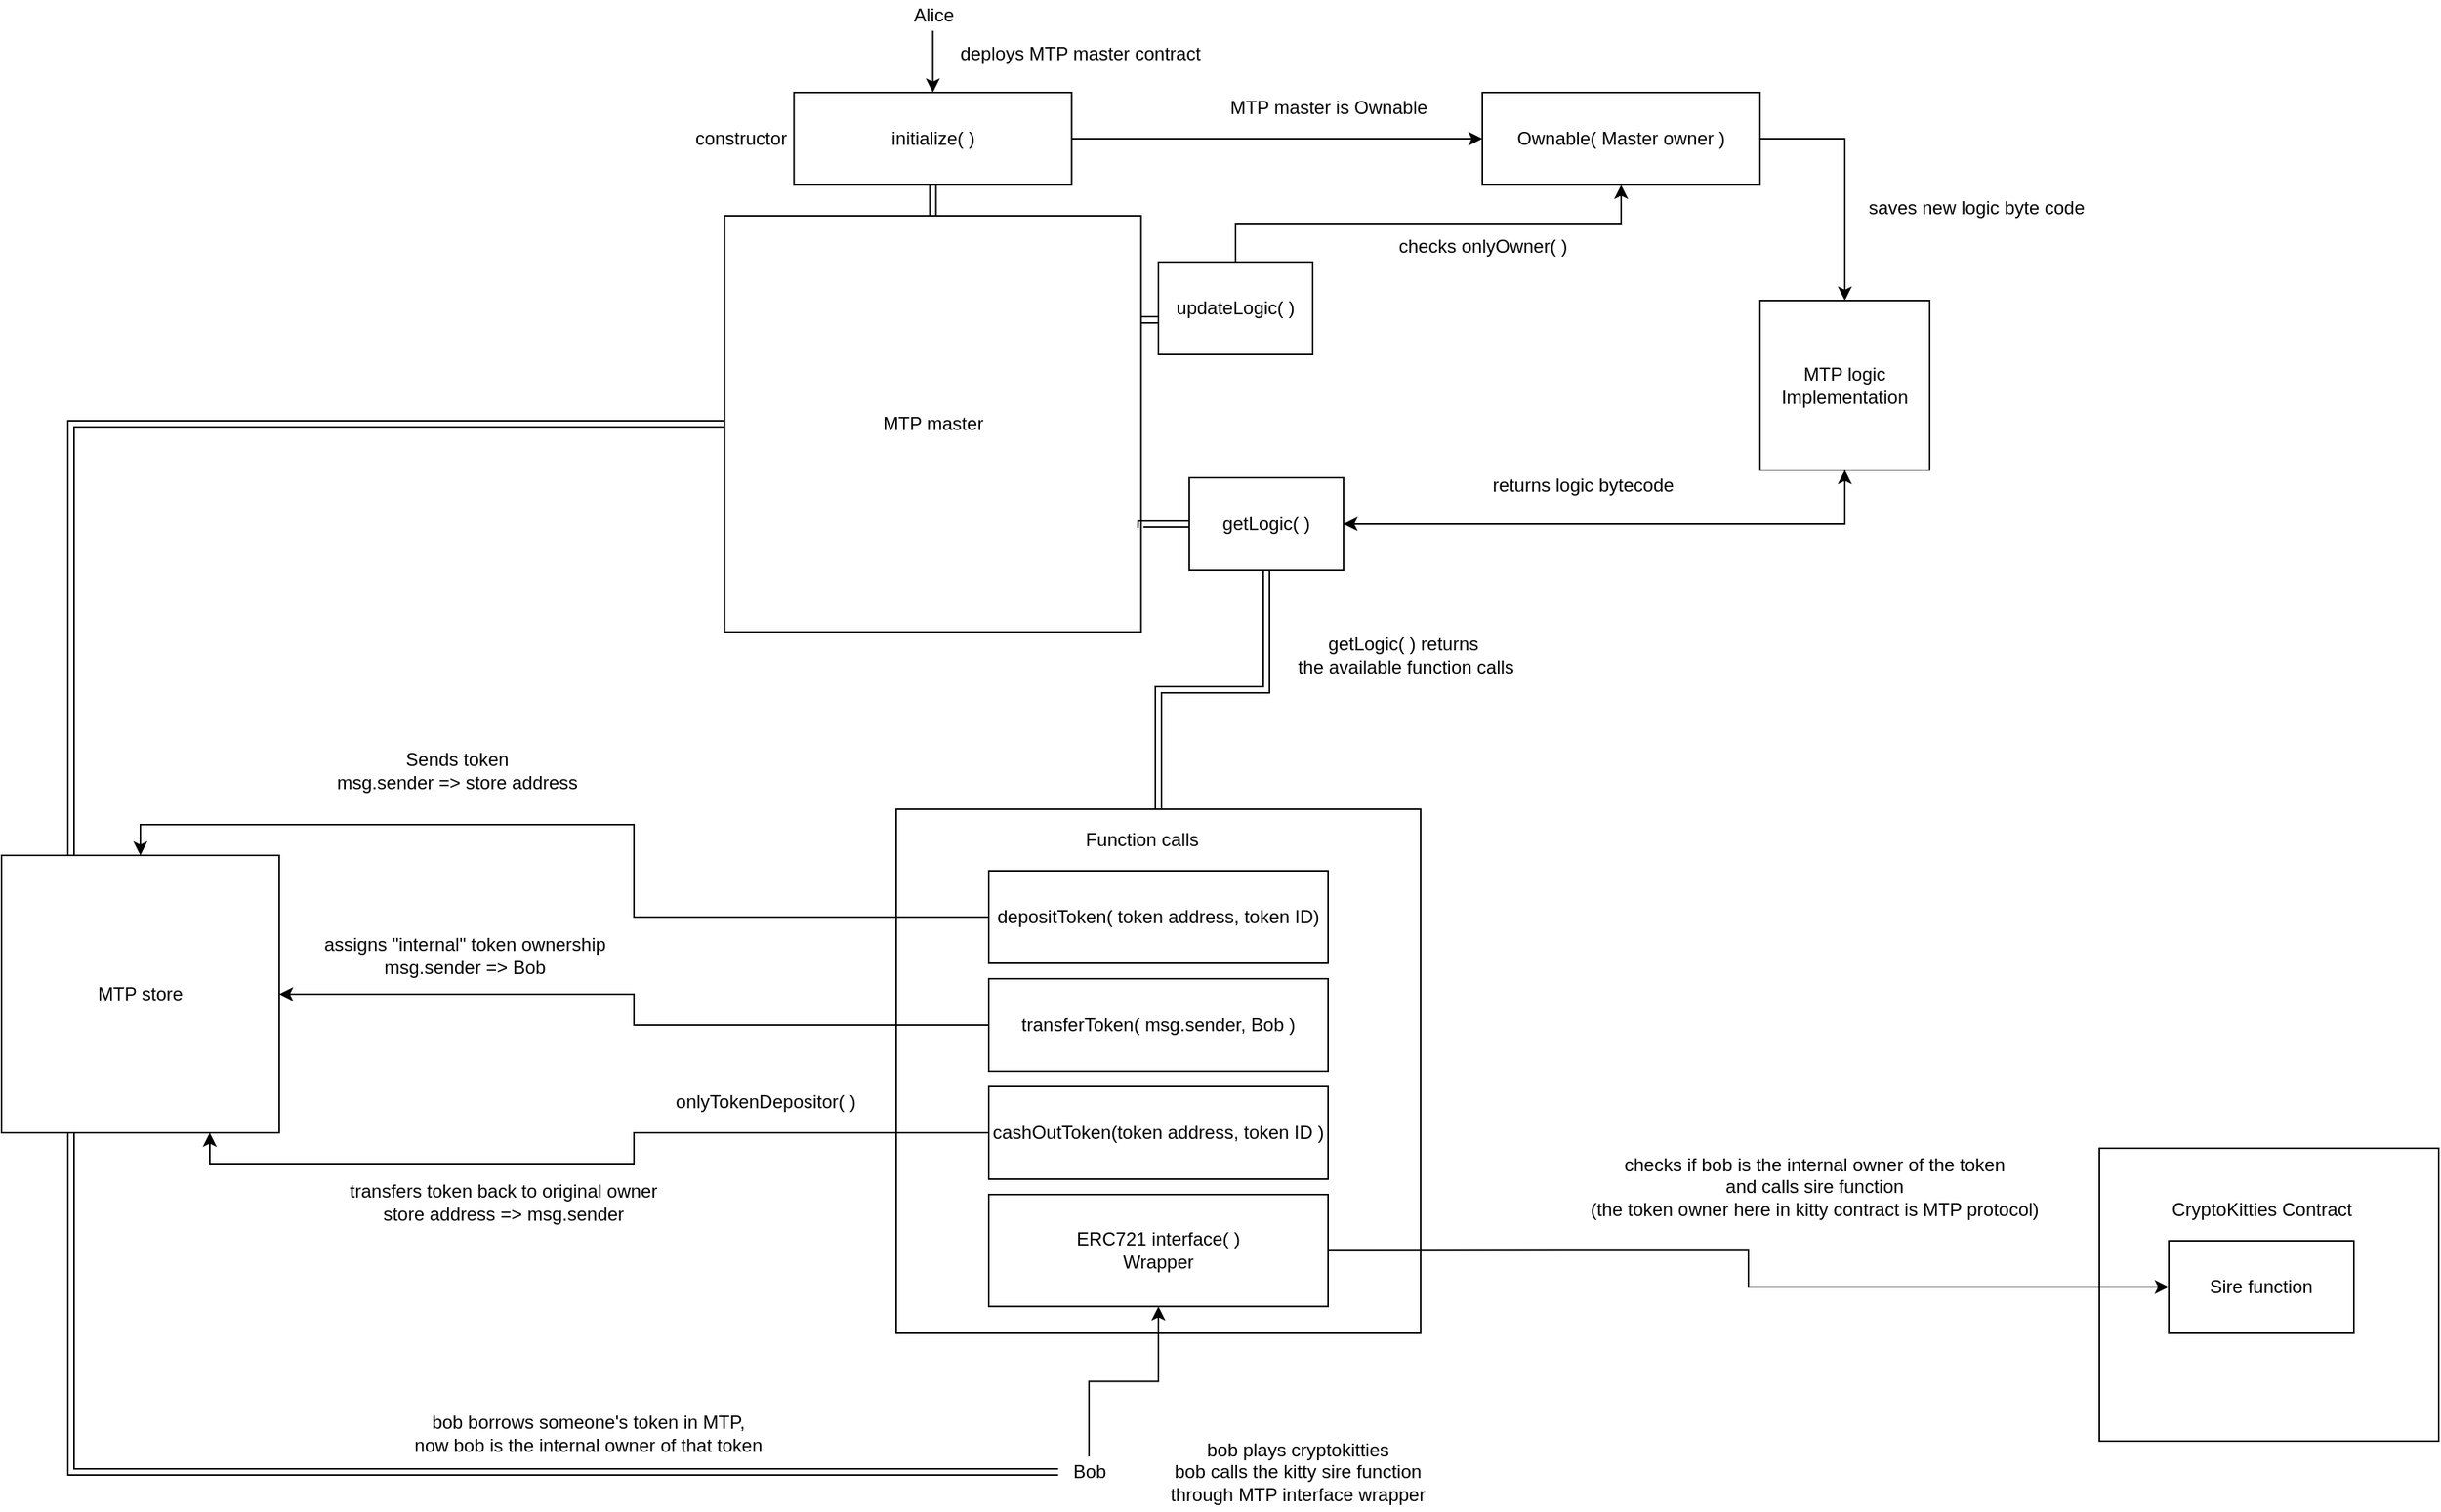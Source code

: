 <mxfile version="12.8.1" type="github"><diagram id="3D07rl92U5rrHxNjkOZ_" name="Page-1"><mxGraphModel dx="2804" dy="872" grid="1" gridSize="10" guides="1" tooltips="1" connect="1" arrows="1" fold="1" page="1" pageScale="1" pageWidth="850" pageHeight="1100" math="0" shadow="0"><root><mxCell id="0"/><mxCell id="1" parent="0"/><mxCell id="4-i0qN0ADv8Q8bPD3oEH-66" value="" style="whiteSpace=wrap;html=1;aspect=fixed;" vertex="1" parent="1"><mxGeometry x="20" y="585" width="340" height="340" as="geometry"/></mxCell><mxCell id="4-i0qN0ADv8Q8bPD3oEH-29" style="edgeStyle=orthogonalEdgeStyle;rounded=0;orthogonalLoop=1;jettySize=auto;html=1;exitX=1;exitY=0.25;exitDx=0;exitDy=0;shape=link;" edge="1" parent="1" source="4-i0qN0ADv8Q8bPD3oEH-1" target="4-i0qN0ADv8Q8bPD3oEH-5"><mxGeometry relative="1" as="geometry"/></mxCell><mxCell id="4-i0qN0ADv8Q8bPD3oEH-1" value="MTP master" style="whiteSpace=wrap;html=1;aspect=fixed;" vertex="1" parent="1"><mxGeometry x="-91.25" y="200" width="270" height="270" as="geometry"/></mxCell><mxCell id="4-i0qN0ADv8Q8bPD3oEH-88" style="edgeStyle=orthogonalEdgeStyle;shape=link;rounded=0;orthogonalLoop=1;jettySize=auto;html=1;exitX=0.25;exitY=0;exitDx=0;exitDy=0;entryX=0;entryY=0.5;entryDx=0;entryDy=0;" edge="1" parent="1" source="4-i0qN0ADv8Q8bPD3oEH-2" target="4-i0qN0ADv8Q8bPD3oEH-1"><mxGeometry relative="1" as="geometry"/></mxCell><mxCell id="4-i0qN0ADv8Q8bPD3oEH-2" value="MTP store" style="whiteSpace=wrap;html=1;aspect=fixed;" vertex="1" parent="1"><mxGeometry x="-560" y="615" width="180" height="180" as="geometry"/></mxCell><mxCell id="4-i0qN0ADv8Q8bPD3oEH-30" style="edgeStyle=orthogonalEdgeStyle;rounded=0;orthogonalLoop=1;jettySize=auto;html=1;exitX=0.5;exitY=1;exitDx=0;exitDy=0;entryX=1;entryY=0.5;entryDx=0;entryDy=0;" edge="1" parent="1" source="4-i0qN0ADv8Q8bPD3oEH-4" target="4-i0qN0ADv8Q8bPD3oEH-8"><mxGeometry relative="1" as="geometry"/></mxCell><mxCell id="4-i0qN0ADv8Q8bPD3oEH-4" value="MTP logic&lt;br&gt;Implementation" style="whiteSpace=wrap;html=1;aspect=fixed;" vertex="1" parent="1"><mxGeometry x="580" y="255" width="110" height="110" as="geometry"/></mxCell><mxCell id="4-i0qN0ADv8Q8bPD3oEH-20" style="edgeStyle=orthogonalEdgeStyle;rounded=0;orthogonalLoop=1;jettySize=auto;html=1;exitX=0.5;exitY=0;exitDx=0;exitDy=0;" edge="1" parent="1" source="4-i0qN0ADv8Q8bPD3oEH-5" target="4-i0qN0ADv8Q8bPD3oEH-13"><mxGeometry relative="1" as="geometry"/></mxCell><mxCell id="4-i0qN0ADv8Q8bPD3oEH-5" value="updateLogic( )" style="rounded=0;whiteSpace=wrap;html=1;" vertex="1" parent="1"><mxGeometry x="190" y="230" width="100" height="60" as="geometry"/></mxCell><mxCell id="4-i0qN0ADv8Q8bPD3oEH-10" style="edgeStyle=orthogonalEdgeStyle;shape=link;rounded=0;orthogonalLoop=1;jettySize=auto;html=1;exitX=0;exitY=0.5;exitDx=0;exitDy=0;entryX=1;entryY=0.75;entryDx=0;entryDy=0;" edge="1" parent="1" source="4-i0qN0ADv8Q8bPD3oEH-8" target="4-i0qN0ADv8Q8bPD3oEH-1"><mxGeometry relative="1" as="geometry"/></mxCell><mxCell id="4-i0qN0ADv8Q8bPD3oEH-31" style="edgeStyle=orthogonalEdgeStyle;rounded=0;orthogonalLoop=1;jettySize=auto;html=1;exitX=1;exitY=0.5;exitDx=0;exitDy=0;entryX=0.5;entryY=1;entryDx=0;entryDy=0;" edge="1" parent="1" source="4-i0qN0ADv8Q8bPD3oEH-8" target="4-i0qN0ADv8Q8bPD3oEH-4"><mxGeometry relative="1" as="geometry"/></mxCell><mxCell id="4-i0qN0ADv8Q8bPD3oEH-67" style="edgeStyle=orthogonalEdgeStyle;shape=link;rounded=0;orthogonalLoop=1;jettySize=auto;html=1;exitX=0.5;exitY=1;exitDx=0;exitDy=0;" edge="1" parent="1" source="4-i0qN0ADv8Q8bPD3oEH-8" target="4-i0qN0ADv8Q8bPD3oEH-66"><mxGeometry relative="1" as="geometry"/></mxCell><mxCell id="4-i0qN0ADv8Q8bPD3oEH-8" value="getLogic( )" style="rounded=0;whiteSpace=wrap;html=1;" vertex="1" parent="1"><mxGeometry x="210" y="370" width="100" height="60" as="geometry"/></mxCell><mxCell id="4-i0qN0ADv8Q8bPD3oEH-21" style="edgeStyle=orthogonalEdgeStyle;rounded=0;orthogonalLoop=1;jettySize=auto;html=1;exitX=1;exitY=0.5;exitDx=0;exitDy=0;" edge="1" parent="1" source="4-i0qN0ADv8Q8bPD3oEH-13" target="4-i0qN0ADv8Q8bPD3oEH-4"><mxGeometry relative="1" as="geometry"/></mxCell><mxCell id="4-i0qN0ADv8Q8bPD3oEH-13" value="Ownable( Master owner )" style="rounded=0;whiteSpace=wrap;html=1;" vertex="1" parent="1"><mxGeometry x="400" y="120" width="180" height="60" as="geometry"/></mxCell><mxCell id="4-i0qN0ADv8Q8bPD3oEH-15" value="" style="edgeStyle=orthogonalEdgeStyle;rounded=0;orthogonalLoop=1;jettySize=auto;html=1;shape=link;" edge="1" parent="1" source="4-i0qN0ADv8Q8bPD3oEH-14" target="4-i0qN0ADv8Q8bPD3oEH-1"><mxGeometry relative="1" as="geometry"/></mxCell><mxCell id="4-i0qN0ADv8Q8bPD3oEH-19" style="edgeStyle=orthogonalEdgeStyle;rounded=0;orthogonalLoop=1;jettySize=auto;html=1;exitX=1;exitY=0.5;exitDx=0;exitDy=0;entryX=0;entryY=0.5;entryDx=0;entryDy=0;" edge="1" parent="1" source="4-i0qN0ADv8Q8bPD3oEH-14" target="4-i0qN0ADv8Q8bPD3oEH-13"><mxGeometry relative="1" as="geometry"/></mxCell><mxCell id="4-i0qN0ADv8Q8bPD3oEH-14" value="initialize( )" style="rounded=0;whiteSpace=wrap;html=1;" vertex="1" parent="1"><mxGeometry x="-46.25" y="120" width="180" height="60" as="geometry"/></mxCell><mxCell id="4-i0qN0ADv8Q8bPD3oEH-22" value="MTP master is Ownable" style="text;html=1;align=center;verticalAlign=middle;resizable=0;points=[];autosize=1;" vertex="1" parent="1"><mxGeometry x="230" y="120" width="140" height="20" as="geometry"/></mxCell><mxCell id="4-i0qN0ADv8Q8bPD3oEH-23" value="constructor" style="text;html=1;align=center;verticalAlign=middle;resizable=0;points=[];autosize=1;" vertex="1" parent="1"><mxGeometry x="-116.25" y="140" width="70" height="20" as="geometry"/></mxCell><mxCell id="4-i0qN0ADv8Q8bPD3oEH-24" value="checks onlyOwner( )" style="text;html=1;align=center;verticalAlign=middle;resizable=0;points=[];autosize=1;" vertex="1" parent="1"><mxGeometry x="340" y="210" width="120" height="20" as="geometry"/></mxCell><mxCell id="4-i0qN0ADv8Q8bPD3oEH-26" value="" style="edgeStyle=orthogonalEdgeStyle;rounded=0;orthogonalLoop=1;jettySize=auto;html=1;" edge="1" parent="1" source="4-i0qN0ADv8Q8bPD3oEH-25" target="4-i0qN0ADv8Q8bPD3oEH-14"><mxGeometry relative="1" as="geometry"/></mxCell><mxCell id="4-i0qN0ADv8Q8bPD3oEH-25" value="Alice" style="text;html=1;align=center;verticalAlign=middle;resizable=0;points=[];autosize=1;" vertex="1" parent="1"><mxGeometry x="23.75" y="60" width="40" height="20" as="geometry"/></mxCell><mxCell id="4-i0qN0ADv8Q8bPD3oEH-27" value="deploys MTP master contract" style="text;html=1;align=center;verticalAlign=middle;resizable=0;points=[];autosize=1;" vertex="1" parent="1"><mxGeometry x="53.75" y="85" width="170" height="20" as="geometry"/></mxCell><mxCell id="4-i0qN0ADv8Q8bPD3oEH-32" value="returns logic bytecode" style="text;html=1;align=center;verticalAlign=middle;resizable=0;points=[];autosize=1;" vertex="1" parent="1"><mxGeometry x="400" y="365" width="130" height="20" as="geometry"/></mxCell><mxCell id="4-i0qN0ADv8Q8bPD3oEH-33" value="saves new logic byte code" style="text;html=1;align=center;verticalAlign=middle;resizable=0;points=[];autosize=1;" vertex="1" parent="1"><mxGeometry x="640" y="185" width="160" height="20" as="geometry"/></mxCell><mxCell id="4-i0qN0ADv8Q8bPD3oEH-85" style="edgeStyle=orthogonalEdgeStyle;rounded=0;orthogonalLoop=1;jettySize=auto;html=1;exitX=0;exitY=0.5;exitDx=0;exitDy=0;entryX=0.5;entryY=0;entryDx=0;entryDy=0;" edge="1" parent="1" source="4-i0qN0ADv8Q8bPD3oEH-36" target="4-i0qN0ADv8Q8bPD3oEH-2"><mxGeometry relative="1" as="geometry"/></mxCell><mxCell id="4-i0qN0ADv8Q8bPD3oEH-36" value="depositToken( token address, token ID)" style="rounded=0;whiteSpace=wrap;html=1;" vertex="1" parent="1"><mxGeometry x="80" y="625" width="220" height="60" as="geometry"/></mxCell><mxCell id="4-i0qN0ADv8Q8bPD3oEH-83" style="edgeStyle=orthogonalEdgeStyle;rounded=0;orthogonalLoop=1;jettySize=auto;html=1;exitX=0;exitY=0.5;exitDx=0;exitDy=0;entryX=1;entryY=0.5;entryDx=0;entryDy=0;" edge="1" parent="1" source="4-i0qN0ADv8Q8bPD3oEH-39" target="4-i0qN0ADv8Q8bPD3oEH-2"><mxGeometry relative="1" as="geometry"/></mxCell><mxCell id="4-i0qN0ADv8Q8bPD3oEH-39" value="transferToken( msg.sender, Bob )" style="rounded=0;whiteSpace=wrap;html=1;" vertex="1" parent="1"><mxGeometry x="80" y="695" width="220" height="60" as="geometry"/></mxCell><mxCell id="4-i0qN0ADv8Q8bPD3oEH-44" value="Sends token &lt;br&gt;msg.sender =&amp;gt; store address" style="text;html=1;align=center;verticalAlign=middle;resizable=0;points=[];autosize=1;" vertex="1" parent="1"><mxGeometry x="-350" y="545" width="170" height="30" as="geometry"/></mxCell><mxCell id="4-i0qN0ADv8Q8bPD3oEH-45" value="assigns &quot;internal&quot; token ownership&lt;br&gt;msg.sender =&amp;gt; Bob" style="text;html=1;align=center;verticalAlign=middle;resizable=0;points=[];autosize=1;" vertex="1" parent="1"><mxGeometry x="-360" y="665" width="200" height="30" as="geometry"/></mxCell><mxCell id="4-i0qN0ADv8Q8bPD3oEH-55" value="transfers token back to original owner&lt;br&gt;store address =&amp;gt; msg.sender" style="text;html=1;align=center;verticalAlign=middle;resizable=0;points=[];autosize=1;" vertex="1" parent="1"><mxGeometry x="-340" y="825" width="210" height="30" as="geometry"/></mxCell><mxCell id="4-i0qN0ADv8Q8bPD3oEH-56" value="onlyTokenDepositor( )" style="text;html=1;align=center;verticalAlign=middle;resizable=0;points=[];autosize=1;" vertex="1" parent="1"><mxGeometry x="-130" y="765" width="130" height="20" as="geometry"/></mxCell><mxCell id="4-i0qN0ADv8Q8bPD3oEH-62" style="edgeStyle=orthogonalEdgeStyle;rounded=0;orthogonalLoop=1;jettySize=auto;html=1;entryX=0.5;entryY=1;entryDx=0;entryDy=0;" edge="1" parent="1" source="4-i0qN0ADv8Q8bPD3oEH-59" target="4-i0qN0ADv8Q8bPD3oEH-57"><mxGeometry relative="1" as="geometry"/></mxCell><mxCell id="4-i0qN0ADv8Q8bPD3oEH-87" style="edgeStyle=orthogonalEdgeStyle;rounded=0;orthogonalLoop=1;jettySize=auto;html=1;entryX=0.25;entryY=1;entryDx=0;entryDy=0;shape=link;" edge="1" parent="1" source="4-i0qN0ADv8Q8bPD3oEH-59" target="4-i0qN0ADv8Q8bPD3oEH-2"><mxGeometry relative="1" as="geometry"/></mxCell><mxCell id="4-i0qN0ADv8Q8bPD3oEH-59" value="Bob" style="text;html=1;align=center;verticalAlign=middle;resizable=0;points=[];autosize=1;" vertex="1" parent="1"><mxGeometry x="125" y="1005" width="40" height="20" as="geometry"/></mxCell><mxCell id="4-i0qN0ADv8Q8bPD3oEH-61" value="bob borrows someone's token in MTP, &lt;br&gt;now bob is the internal owner of that token" style="text;html=1;align=center;verticalAlign=middle;resizable=0;points=[];autosize=1;" vertex="1" parent="1"><mxGeometry x="-300" y="975" width="240" height="30" as="geometry"/></mxCell><mxCell id="4-i0qN0ADv8Q8bPD3oEH-63" value="bob plays cryptokitties&lt;br&gt;bob calls the kitty sire function&lt;br&gt;through MTP interface wrapper" style="text;html=1;align=center;verticalAlign=middle;resizable=0;points=[];autosize=1;" vertex="1" parent="1"><mxGeometry x="190" y="990" width="180" height="50" as="geometry"/></mxCell><mxCell id="4-i0qN0ADv8Q8bPD3oEH-65" value="getLogic( ) returns&amp;nbsp;&lt;br&gt;the available function calls" style="text;html=1;align=center;verticalAlign=middle;resizable=0;points=[];autosize=1;" vertex="1" parent="1"><mxGeometry x="270" y="470" width="160" height="30" as="geometry"/></mxCell><mxCell id="4-i0qN0ADv8Q8bPD3oEH-74" value="checks if bob is the internal owner of the token&lt;br&gt;and calls sire function&lt;br&gt;(the token owner here in kitty contract is MTP protocol)" style="text;html=1;align=center;verticalAlign=middle;resizable=0;points=[];autosize=1;" vertex="1" parent="1"><mxGeometry x="460" y="805" width="310" height="50" as="geometry"/></mxCell><mxCell id="4-i0qN0ADv8Q8bPD3oEH-76" value="" style="group" vertex="1" connectable="0" parent="1"><mxGeometry x="800" y="805" width="220" height="190" as="geometry"/></mxCell><mxCell id="4-i0qN0ADv8Q8bPD3oEH-70" value="" style="rounded=0;whiteSpace=wrap;html=1;" vertex="1" parent="4-i0qN0ADv8Q8bPD3oEH-76"><mxGeometry width="220" height="190" as="geometry"/></mxCell><mxCell id="4-i0qN0ADv8Q8bPD3oEH-71" value="CryptoKitties Contract" style="text;html=1;align=center;verticalAlign=middle;resizable=0;points=[];autosize=1;" vertex="1" parent="4-i0qN0ADv8Q8bPD3oEH-76"><mxGeometry x="40" y="30" width="130" height="20" as="geometry"/></mxCell><mxCell id="4-i0qN0ADv8Q8bPD3oEH-72" value="Sire function" style="rounded=0;whiteSpace=wrap;html=1;" vertex="1" parent="4-i0qN0ADv8Q8bPD3oEH-76"><mxGeometry x="45" y="60" width="120" height="60" as="geometry"/></mxCell><mxCell id="4-i0qN0ADv8Q8bPD3oEH-80" style="edgeStyle=orthogonalEdgeStyle;rounded=0;orthogonalLoop=1;jettySize=auto;html=1;exitX=1;exitY=0.5;exitDx=0;exitDy=0;" edge="1" parent="1" source="4-i0qN0ADv8Q8bPD3oEH-57" target="4-i0qN0ADv8Q8bPD3oEH-72"><mxGeometry relative="1" as="geometry"/></mxCell><mxCell id="4-i0qN0ADv8Q8bPD3oEH-57" value="ERC721 interface( )&lt;br&gt;Wrapper" style="rounded=0;whiteSpace=wrap;html=1;" vertex="1" parent="1"><mxGeometry x="80" y="835" width="220" height="72.63" as="geometry"/></mxCell><mxCell id="4-i0qN0ADv8Q8bPD3oEH-68" value="Function calls" style="text;html=1;align=center;verticalAlign=middle;resizable=0;points=[];autosize=1;" vertex="1" parent="1"><mxGeometry x="133.754" y="594.996" width="90" height="20" as="geometry"/></mxCell><mxCell id="4-i0qN0ADv8Q8bPD3oEH-86" style="edgeStyle=orthogonalEdgeStyle;rounded=0;orthogonalLoop=1;jettySize=auto;html=1;exitX=0;exitY=0.5;exitDx=0;exitDy=0;entryX=0.75;entryY=1;entryDx=0;entryDy=0;" edge="1" parent="1" source="4-i0qN0ADv8Q8bPD3oEH-51" target="4-i0qN0ADv8Q8bPD3oEH-2"><mxGeometry relative="1" as="geometry"/></mxCell><mxCell id="4-i0qN0ADv8Q8bPD3oEH-51" value="cashOutToken(token address, token ID )" style="rounded=0;whiteSpace=wrap;html=1;" vertex="1" parent="1"><mxGeometry x="80" y="765" width="220" height="60" as="geometry"/></mxCell></root></mxGraphModel></diagram></mxfile>
